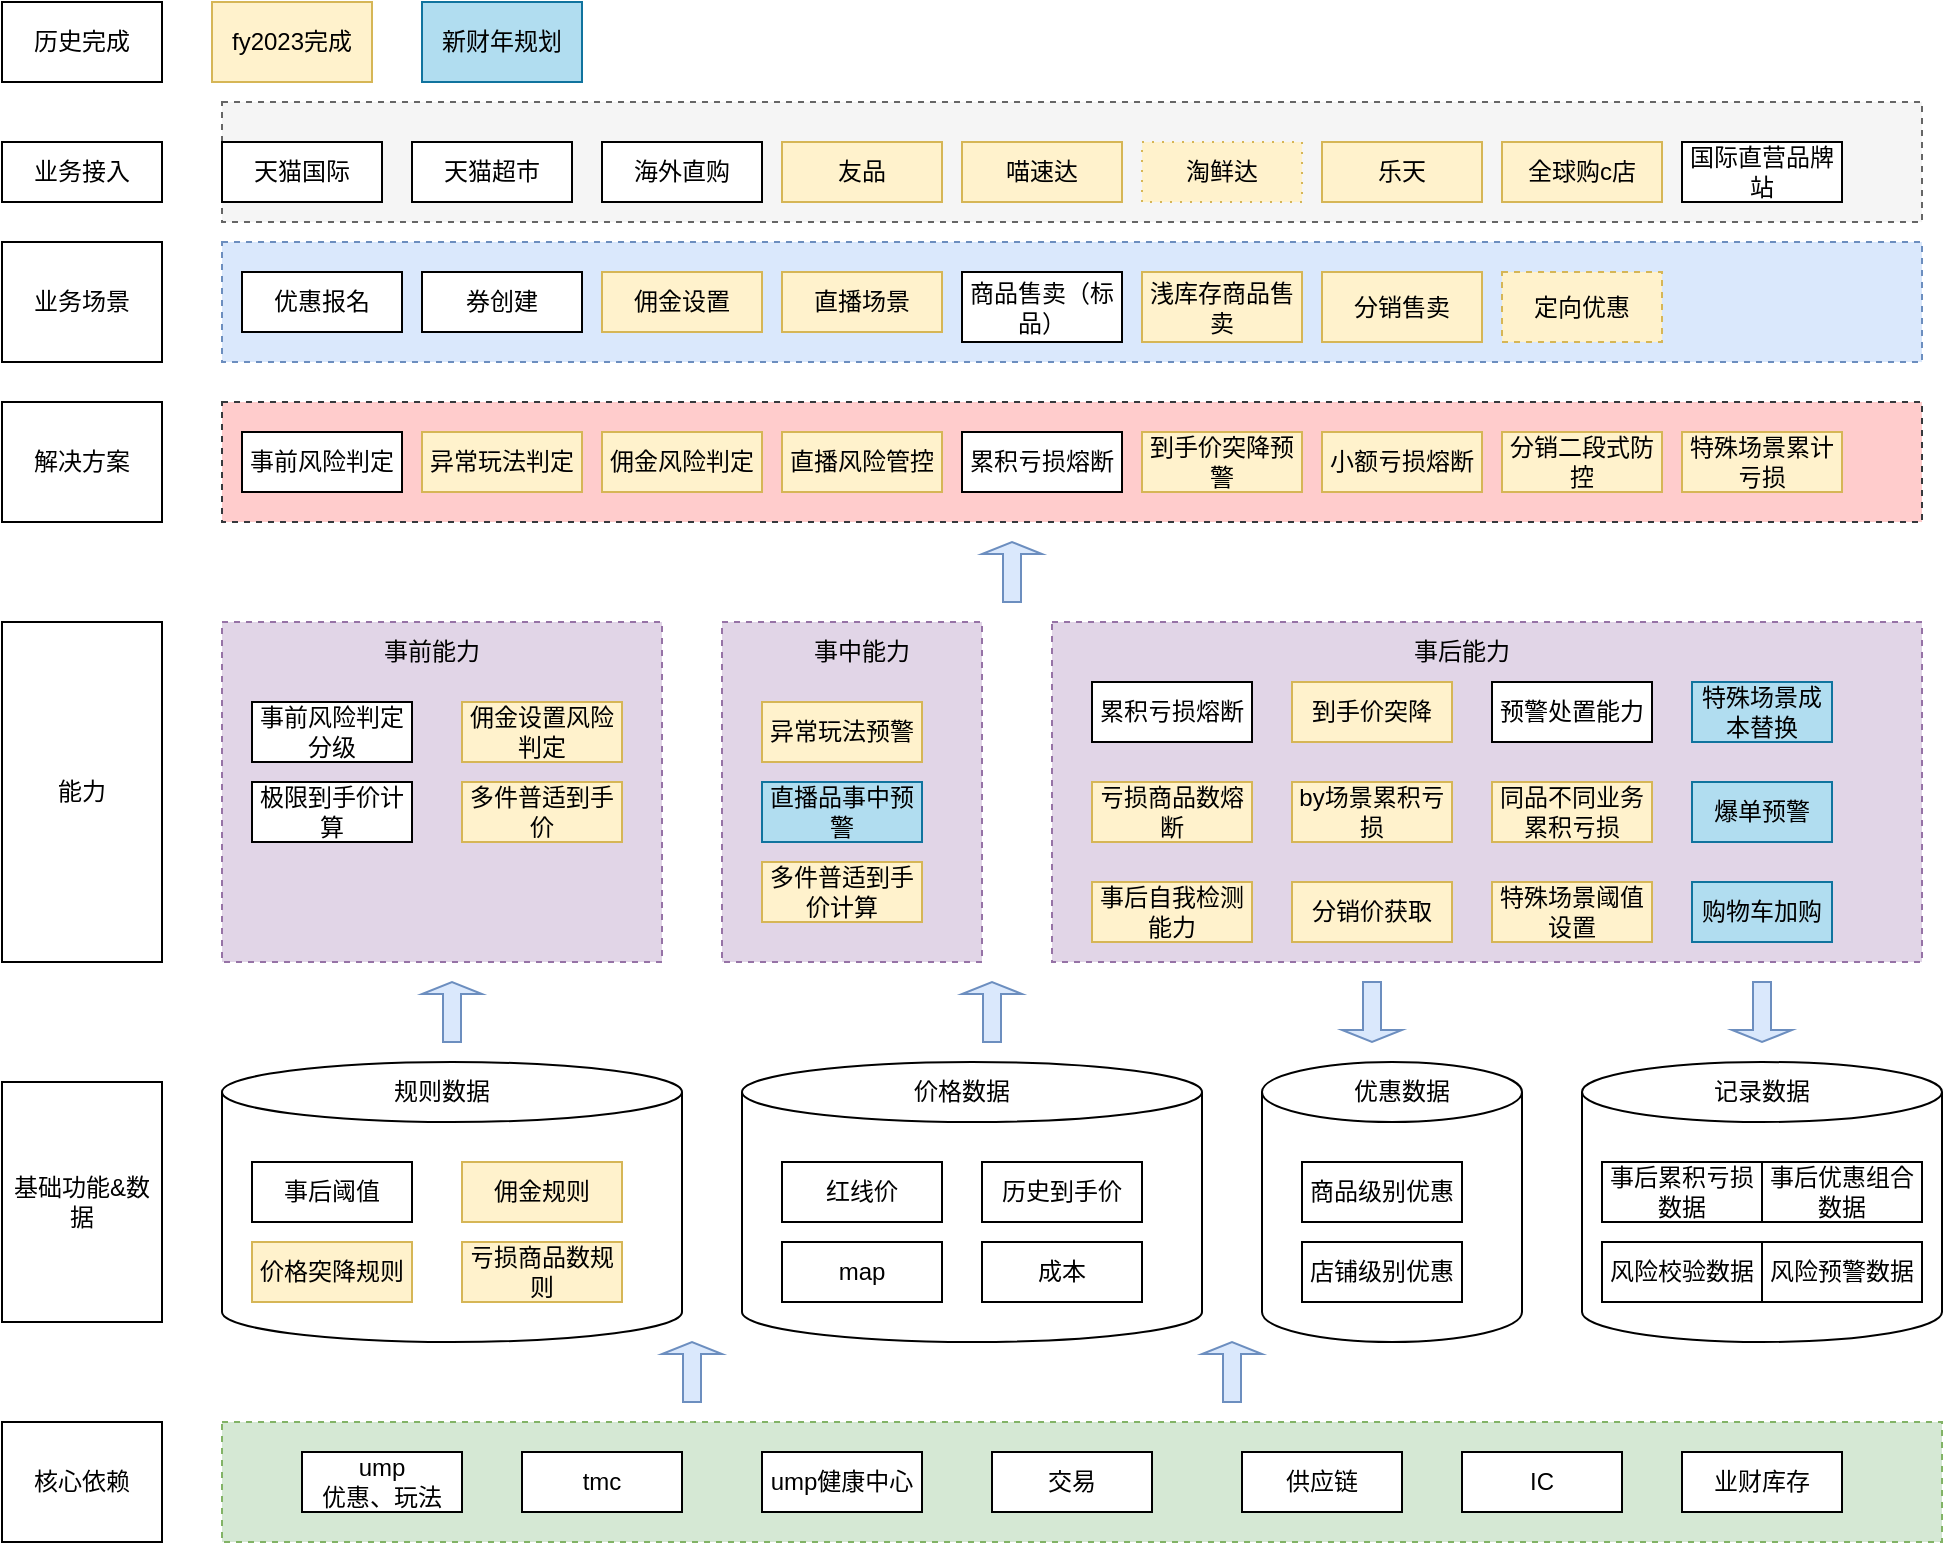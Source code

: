 <mxfile version="15.9.1" type="github">
  <diagram id="yTY_lNMgwtId5UuN9Z8c" name="Page-1">
    <mxGraphModel dx="1623" dy="858" grid="1" gridSize="10" guides="1" tooltips="1" connect="1" arrows="1" fold="1" page="1" pageScale="1" pageWidth="690" pageHeight="980" math="0" shadow="0">
      <root>
        <mxCell id="0" />
        <mxCell id="1" parent="0" />
        <mxCell id="0W3mN6j6yROYZtM8Niyu-175" value="" style="rounded=0;whiteSpace=wrap;html=1;dashed=1;fillColor=#f5f5f5;fontColor=#333333;strokeColor=#666666;" parent="1" vertex="1">
          <mxGeometry x="210" y="130" width="850" height="60" as="geometry" />
        </mxCell>
        <mxCell id="0W3mN6j6yROYZtM8Niyu-115" value="" style="rounded=0;whiteSpace=wrap;html=1;dashed=1;fillColor=#e1d5e7;strokeColor=#9673a6;" parent="1" vertex="1">
          <mxGeometry x="625" y="390" width="435" height="170" as="geometry" />
        </mxCell>
        <mxCell id="0W3mN6j6yROYZtM8Niyu-54" value="业务接入" style="rounded=0;whiteSpace=wrap;html=1;" parent="1" vertex="1">
          <mxGeometry x="100" y="150" width="80" height="30" as="geometry" />
        </mxCell>
        <mxCell id="0W3mN6j6yROYZtM8Niyu-56" value="天猫国际" style="rounded=0;whiteSpace=wrap;html=1;" parent="1" vertex="1">
          <mxGeometry x="210" y="150" width="80" height="30" as="geometry" />
        </mxCell>
        <mxCell id="0W3mN6j6yROYZtM8Niyu-57" value="业务场景" style="rounded=0;whiteSpace=wrap;html=1;" parent="1" vertex="1">
          <mxGeometry x="100" y="200" width="80" height="60" as="geometry" />
        </mxCell>
        <mxCell id="0W3mN6j6yROYZtM8Niyu-58" value="" style="rounded=0;whiteSpace=wrap;html=1;fillColor=#dae8fc;strokeColor=#6c8ebf;dashed=1;" parent="1" vertex="1">
          <mxGeometry x="210" y="200" width="850" height="60" as="geometry" />
        </mxCell>
        <mxCell id="0W3mN6j6yROYZtM8Niyu-59" value="优惠报名" style="rounded=0;whiteSpace=wrap;html=1;" parent="1" vertex="1">
          <mxGeometry x="220" y="215" width="80" height="30" as="geometry" />
        </mxCell>
        <mxCell id="0W3mN6j6yROYZtM8Niyu-60" value="券创建" style="rounded=0;whiteSpace=wrap;html=1;" parent="1" vertex="1">
          <mxGeometry x="310" y="215" width="80" height="30" as="geometry" />
        </mxCell>
        <mxCell id="0W3mN6j6yROYZtM8Niyu-61" value="佣金设置" style="rounded=0;whiteSpace=wrap;html=1;fillColor=#fff2cc;strokeColor=#d6b656;" parent="1" vertex="1">
          <mxGeometry x="400" y="215" width="80" height="30" as="geometry" />
        </mxCell>
        <mxCell id="0W3mN6j6yROYZtM8Niyu-62" value="直播场景" style="rounded=0;whiteSpace=wrap;html=1;fillColor=#fff2cc;strokeColor=#d6b656;" parent="1" vertex="1">
          <mxGeometry x="490" y="215" width="80" height="30" as="geometry" />
        </mxCell>
        <mxCell id="0W3mN6j6yROYZtM8Niyu-63" value="商品售卖（标品）" style="rounded=0;whiteSpace=wrap;html=1;" parent="1" vertex="1">
          <mxGeometry x="580" y="215" width="80" height="35" as="geometry" />
        </mxCell>
        <mxCell id="0W3mN6j6yROYZtM8Niyu-64" value="浅库存商品售卖" style="rounded=0;whiteSpace=wrap;html=1;fillColor=#fff2cc;strokeColor=#d6b656;" parent="1" vertex="1">
          <mxGeometry x="670" y="215" width="80" height="35" as="geometry" />
        </mxCell>
        <mxCell id="0W3mN6j6yROYZtM8Niyu-66" value="分销售卖" style="rounded=0;whiteSpace=wrap;html=1;fillColor=#fff2cc;strokeColor=#d6b656;" parent="1" vertex="1">
          <mxGeometry x="760" y="215" width="80" height="35" as="geometry" />
        </mxCell>
        <mxCell id="0W3mN6j6yROYZtM8Niyu-67" value="天猫超市" style="rounded=0;whiteSpace=wrap;html=1;" parent="1" vertex="1">
          <mxGeometry x="305" y="150" width="80" height="30" as="geometry" />
        </mxCell>
        <mxCell id="0W3mN6j6yROYZtM8Niyu-68" value="喵速达" style="rounded=0;whiteSpace=wrap;html=1;fillColor=#fff2cc;strokeColor=#d6b656;" parent="1" vertex="1">
          <mxGeometry x="580" y="150" width="80" height="30" as="geometry" />
        </mxCell>
        <mxCell id="0W3mN6j6yROYZtM8Niyu-69" value="淘鲜达" style="rounded=0;whiteSpace=wrap;html=1;fillColor=#fff2cc;strokeColor=#d6b656;dashed=1;dashPattern=1 4;" parent="1" vertex="1">
          <mxGeometry x="670" y="150" width="80" height="30" as="geometry" />
        </mxCell>
        <mxCell id="0W3mN6j6yROYZtM8Niyu-70" value="海外直购" style="rounded=0;whiteSpace=wrap;html=1;" parent="1" vertex="1">
          <mxGeometry x="400" y="150" width="80" height="30" as="geometry" />
        </mxCell>
        <mxCell id="0W3mN6j6yROYZtM8Niyu-71" value="友品" style="rounded=0;whiteSpace=wrap;html=1;fillColor=#fff2cc;strokeColor=#d6b656;" parent="1" vertex="1">
          <mxGeometry x="490" y="150" width="80" height="30" as="geometry" />
        </mxCell>
        <mxCell id="0W3mN6j6yROYZtM8Niyu-72" value="乐天" style="rounded=0;whiteSpace=wrap;html=1;fillColor=#fff2cc;strokeColor=#d6b656;" parent="1" vertex="1">
          <mxGeometry x="760" y="150" width="80" height="30" as="geometry" />
        </mxCell>
        <mxCell id="0W3mN6j6yROYZtM8Niyu-73" value="解决方案" style="rounded=0;whiteSpace=wrap;html=1;" parent="1" vertex="1">
          <mxGeometry x="100" y="280" width="80" height="60" as="geometry" />
        </mxCell>
        <mxCell id="0W3mN6j6yROYZtM8Niyu-74" value="" style="rounded=0;whiteSpace=wrap;html=1;fillColor=#ffcccc;strokeColor=#36393d;dashed=1;" parent="1" vertex="1">
          <mxGeometry x="210" y="280" width="850" height="60" as="geometry" />
        </mxCell>
        <mxCell id="0W3mN6j6yROYZtM8Niyu-75" value="事前风险判定" style="rounded=0;whiteSpace=wrap;html=1;" parent="1" vertex="1">
          <mxGeometry x="220" y="295" width="80" height="30" as="geometry" />
        </mxCell>
        <mxCell id="0W3mN6j6yROYZtM8Niyu-76" value="异常玩法判定" style="rounded=0;whiteSpace=wrap;html=1;fillColor=#fff2cc;strokeColor=#d6b656;" parent="1" vertex="1">
          <mxGeometry x="310" y="295" width="80" height="30" as="geometry" />
        </mxCell>
        <mxCell id="0W3mN6j6yROYZtM8Niyu-77" value="佣金风险判定" style="rounded=0;whiteSpace=wrap;html=1;fillColor=#fff2cc;strokeColor=#d6b656;" parent="1" vertex="1">
          <mxGeometry x="400" y="295" width="80" height="30" as="geometry" />
        </mxCell>
        <mxCell id="0W3mN6j6yROYZtM8Niyu-78" value="直播风险管控" style="rounded=0;whiteSpace=wrap;html=1;fillColor=#fff2cc;strokeColor=#d6b656;" parent="1" vertex="1">
          <mxGeometry x="490" y="295" width="80" height="30" as="geometry" />
        </mxCell>
        <mxCell id="0W3mN6j6yROYZtM8Niyu-79" value="累积亏损熔断" style="rounded=0;whiteSpace=wrap;html=1;" parent="1" vertex="1">
          <mxGeometry x="580" y="295" width="80" height="30" as="geometry" />
        </mxCell>
        <mxCell id="0W3mN6j6yROYZtM8Niyu-80" value="小额亏损熔断" style="rounded=0;whiteSpace=wrap;html=1;fillColor=#fff2cc;strokeColor=#d6b656;" parent="1" vertex="1">
          <mxGeometry x="760" y="295" width="80" height="30" as="geometry" />
        </mxCell>
        <mxCell id="0W3mN6j6yROYZtM8Niyu-81" value="分销二段式防控" style="rounded=0;whiteSpace=wrap;html=1;fillColor=#fff2cc;strokeColor=#d6b656;" parent="1" vertex="1">
          <mxGeometry x="850" y="295" width="80" height="30" as="geometry" />
        </mxCell>
        <mxCell id="0W3mN6j6yROYZtM8Niyu-89" value="到手价突降" style="rounded=0;whiteSpace=wrap;html=1;fillColor=#fff2cc;strokeColor=#d6b656;" parent="1" vertex="1">
          <mxGeometry x="745" y="420" width="80" height="30" as="geometry" />
        </mxCell>
        <mxCell id="0W3mN6j6yROYZtM8Niyu-90" value="亏损商品数熔断" style="rounded=0;whiteSpace=wrap;html=1;fillColor=#fff2cc;strokeColor=#d6b656;" parent="1" vertex="1">
          <mxGeometry x="645" y="470" width="80" height="30" as="geometry" />
        </mxCell>
        <mxCell id="0W3mN6j6yROYZtM8Niyu-91" value="分销价获取" style="rounded=0;whiteSpace=wrap;html=1;fillColor=#fff2cc;strokeColor=#d6b656;" parent="1" vertex="1">
          <mxGeometry x="745" y="520" width="80" height="30" as="geometry" />
        </mxCell>
        <mxCell id="0W3mN6j6yROYZtM8Niyu-94" value="到手价突降预警" style="rounded=0;whiteSpace=wrap;html=1;fillColor=#fff2cc;strokeColor=#d6b656;" parent="1" vertex="1">
          <mxGeometry x="670" y="295" width="80" height="30" as="geometry" />
        </mxCell>
        <mxCell id="0W3mN6j6yROYZtM8Niyu-96" value="by场景累积亏损" style="rounded=0;whiteSpace=wrap;html=1;fillColor=#fff2cc;strokeColor=#d6b656;" parent="1" vertex="1">
          <mxGeometry x="745" y="470" width="80" height="30" as="geometry" />
        </mxCell>
        <mxCell id="0W3mN6j6yROYZtM8Niyu-97" value="定向优惠" style="rounded=0;whiteSpace=wrap;html=1;fillColor=#fff2cc;strokeColor=#d6b656;dashed=1;" parent="1" vertex="1">
          <mxGeometry x="850" y="215" width="80" height="35" as="geometry" />
        </mxCell>
        <mxCell id="0W3mN6j6yROYZtM8Niyu-98" value="特殊场景累计亏损" style="rounded=0;whiteSpace=wrap;html=1;fillColor=#fff2cc;strokeColor=#d6b656;" parent="1" vertex="1">
          <mxGeometry x="940" y="295" width="80" height="30" as="geometry" />
        </mxCell>
        <mxCell id="0W3mN6j6yROYZtM8Niyu-99" value="事后自我检测能力" style="rounded=0;whiteSpace=wrap;html=1;fillColor=#fff2cc;strokeColor=#d6b656;" parent="1" vertex="1">
          <mxGeometry x="645" y="520" width="80" height="30" as="geometry" />
        </mxCell>
        <mxCell id="0W3mN6j6yROYZtM8Niyu-100" value="能力" style="rounded=0;whiteSpace=wrap;html=1;" parent="1" vertex="1">
          <mxGeometry x="100" y="390" width="80" height="170" as="geometry" />
        </mxCell>
        <mxCell id="0W3mN6j6yROYZtM8Niyu-101" value="" style="rounded=0;whiteSpace=wrap;html=1;dashed=1;fillColor=#e1d5e7;strokeColor=#9673a6;" parent="1" vertex="1">
          <mxGeometry x="210" y="390" width="220" height="170" as="geometry" />
        </mxCell>
        <mxCell id="0W3mN6j6yROYZtM8Niyu-102" value="事前能力" style="text;html=1;strokeColor=none;fillColor=none;align=center;verticalAlign=middle;whiteSpace=wrap;rounded=0;" parent="1" vertex="1">
          <mxGeometry x="285" y="390" width="60" height="30" as="geometry" />
        </mxCell>
        <mxCell id="0W3mN6j6yROYZtM8Niyu-103" value="事前风险判定分级" style="rounded=0;whiteSpace=wrap;html=1;" parent="1" vertex="1">
          <mxGeometry x="225" y="430" width="80" height="30" as="geometry" />
        </mxCell>
        <mxCell id="0W3mN6j6yROYZtM8Niyu-104" value="佣金设置风险判定" style="rounded=0;whiteSpace=wrap;html=1;fillColor=#fff2cc;strokeColor=#d6b656;" parent="1" vertex="1">
          <mxGeometry x="330" y="430" width="80" height="30" as="geometry" />
        </mxCell>
        <mxCell id="0W3mN6j6yROYZtM8Niyu-105" value="极限到手价计算" style="rounded=0;whiteSpace=wrap;html=1;" parent="1" vertex="1">
          <mxGeometry x="225" y="470" width="80" height="30" as="geometry" />
        </mxCell>
        <mxCell id="0W3mN6j6yROYZtM8Niyu-106" value="多件普适到手价" style="rounded=0;whiteSpace=wrap;html=1;fillColor=#fff2cc;strokeColor=#d6b656;" parent="1" vertex="1">
          <mxGeometry x="330" y="470" width="80" height="30" as="geometry" />
        </mxCell>
        <mxCell id="0W3mN6j6yROYZtM8Niyu-107" value="" style="rounded=0;whiteSpace=wrap;html=1;dashed=1;fillColor=#e1d5e7;strokeColor=#9673a6;" parent="1" vertex="1">
          <mxGeometry x="460" y="390" width="130" height="170" as="geometry" />
        </mxCell>
        <mxCell id="0W3mN6j6yROYZtM8Niyu-108" value="事中能力" style="text;html=1;strokeColor=none;fillColor=none;align=center;verticalAlign=middle;whiteSpace=wrap;rounded=0;" parent="1" vertex="1">
          <mxGeometry x="500" y="390" width="60" height="30" as="geometry" />
        </mxCell>
        <mxCell id="0W3mN6j6yROYZtM8Niyu-109" value="异常玩法预警" style="rounded=0;whiteSpace=wrap;html=1;fillColor=#fff2cc;strokeColor=#d6b656;" parent="1" vertex="1">
          <mxGeometry x="480" y="430" width="80" height="30" as="geometry" />
        </mxCell>
        <mxCell id="0W3mN6j6yROYZtM8Niyu-111" value="直播品事中预警" style="rounded=0;whiteSpace=wrap;html=1;fillColor=#b1ddf0;strokeColor=#10739e;" parent="1" vertex="1">
          <mxGeometry x="480" y="470" width="80" height="30" as="geometry" />
        </mxCell>
        <mxCell id="0W3mN6j6yROYZtM8Niyu-113" value="多件普适到手价计算" style="rounded=0;whiteSpace=wrap;html=1;fillColor=#fff2cc;strokeColor=#d6b656;" parent="1" vertex="1">
          <mxGeometry x="480" y="510" width="80" height="30" as="geometry" />
        </mxCell>
        <mxCell id="0W3mN6j6yROYZtM8Niyu-116" value="事后能力" style="text;html=1;strokeColor=none;fillColor=none;align=center;verticalAlign=middle;whiteSpace=wrap;rounded=0;" parent="1" vertex="1">
          <mxGeometry x="800" y="390" width="60" height="30" as="geometry" />
        </mxCell>
        <mxCell id="0W3mN6j6yROYZtM8Niyu-88" value="累积亏损熔断" style="rounded=0;whiteSpace=wrap;html=1;" parent="1" vertex="1">
          <mxGeometry x="645" y="420" width="80" height="30" as="geometry" />
        </mxCell>
        <mxCell id="0W3mN6j6yROYZtM8Niyu-120" value="全球购c店" style="rounded=0;whiteSpace=wrap;html=1;fillColor=#fff2cc;strokeColor=#d6b656;" parent="1" vertex="1">
          <mxGeometry x="850" y="150" width="80" height="30" as="geometry" />
        </mxCell>
        <mxCell id="0W3mN6j6yROYZtM8Niyu-121" value="预警处置能力" style="rounded=0;whiteSpace=wrap;html=1;" parent="1" vertex="1">
          <mxGeometry x="845" y="420" width="80" height="30" as="geometry" />
        </mxCell>
        <mxCell id="0W3mN6j6yROYZtM8Niyu-122" value="同品不同业务累积亏损" style="rounded=0;whiteSpace=wrap;html=1;fillColor=#fff2cc;strokeColor=#d6b656;" parent="1" vertex="1">
          <mxGeometry x="845" y="470" width="80" height="30" as="geometry" />
        </mxCell>
        <mxCell id="0W3mN6j6yROYZtM8Niyu-124" value="国际直营品牌站" style="rounded=0;whiteSpace=wrap;html=1;" parent="1" vertex="1">
          <mxGeometry x="940" y="150" width="80" height="30" as="geometry" />
        </mxCell>
        <mxCell id="0W3mN6j6yROYZtM8Niyu-125" value="特殊场景阈值设置" style="rounded=0;whiteSpace=wrap;html=1;fillColor=#fff2cc;strokeColor=#d6b656;" parent="1" vertex="1">
          <mxGeometry x="845" y="520" width="80" height="30" as="geometry" />
        </mxCell>
        <mxCell id="0W3mN6j6yROYZtM8Niyu-126" value="基础功能&amp;amp;数据" style="rounded=0;whiteSpace=wrap;html=1;" parent="1" vertex="1">
          <mxGeometry x="100" y="620" width="80" height="120" as="geometry" />
        </mxCell>
        <mxCell id="0W3mN6j6yROYZtM8Niyu-127" value="" style="shape=cylinder3;whiteSpace=wrap;html=1;boundedLbl=1;backgroundOutline=1;size=15;" parent="1" vertex="1">
          <mxGeometry x="210" y="610" width="230" height="140" as="geometry" />
        </mxCell>
        <mxCell id="0W3mN6j6yROYZtM8Niyu-129" value="规则数据" style="text;html=1;strokeColor=none;fillColor=none;align=center;verticalAlign=middle;whiteSpace=wrap;rounded=0;" parent="1" vertex="1">
          <mxGeometry x="290" y="610" width="60" height="30" as="geometry" />
        </mxCell>
        <mxCell id="0W3mN6j6yROYZtM8Niyu-130" value="" style="shape=cylinder3;whiteSpace=wrap;html=1;boundedLbl=1;backgroundOutline=1;size=15;" parent="1" vertex="1">
          <mxGeometry x="470" y="610" width="230" height="140" as="geometry" />
        </mxCell>
        <mxCell id="0W3mN6j6yROYZtM8Niyu-131" value="价格数据" style="text;html=1;strokeColor=none;fillColor=none;align=center;verticalAlign=middle;whiteSpace=wrap;rounded=0;" parent="1" vertex="1">
          <mxGeometry x="550" y="610" width="60" height="30" as="geometry" />
        </mxCell>
        <mxCell id="0W3mN6j6yROYZtM8Niyu-132" value="" style="shape=cylinder3;whiteSpace=wrap;html=1;boundedLbl=1;backgroundOutline=1;size=15;" parent="1" vertex="1">
          <mxGeometry x="730" y="610" width="130" height="140" as="geometry" />
        </mxCell>
        <mxCell id="0W3mN6j6yROYZtM8Niyu-133" value="优惠数据" style="text;html=1;strokeColor=none;fillColor=none;align=center;verticalAlign=middle;whiteSpace=wrap;rounded=0;" parent="1" vertex="1">
          <mxGeometry x="770" y="610" width="60" height="30" as="geometry" />
        </mxCell>
        <mxCell id="0W3mN6j6yROYZtM8Niyu-135" value="事后阈值" style="rounded=0;whiteSpace=wrap;html=1;" parent="1" vertex="1">
          <mxGeometry x="225" y="660" width="80" height="30" as="geometry" />
        </mxCell>
        <mxCell id="0W3mN6j6yROYZtM8Niyu-136" value="佣金规则" style="rounded=0;whiteSpace=wrap;html=1;fillColor=#fff2cc;strokeColor=#d6b656;" parent="1" vertex="1">
          <mxGeometry x="330" y="660" width="80" height="30" as="geometry" />
        </mxCell>
        <mxCell id="0W3mN6j6yROYZtM8Niyu-137" value="价格突降规则" style="rounded=0;whiteSpace=wrap;html=1;fillColor=#fff2cc;strokeColor=#d6b656;" parent="1" vertex="1">
          <mxGeometry x="225" y="700" width="80" height="30" as="geometry" />
        </mxCell>
        <mxCell id="0W3mN6j6yROYZtM8Niyu-138" value="亏损商品数规则" style="rounded=0;whiteSpace=wrap;html=1;fillColor=#fff2cc;strokeColor=#d6b656;" parent="1" vertex="1">
          <mxGeometry x="330" y="700" width="80" height="30" as="geometry" />
        </mxCell>
        <mxCell id="0W3mN6j6yROYZtM8Niyu-139" value="红线价" style="rounded=0;whiteSpace=wrap;html=1;" parent="1" vertex="1">
          <mxGeometry x="490" y="660" width="80" height="30" as="geometry" />
        </mxCell>
        <mxCell id="0W3mN6j6yROYZtM8Niyu-140" value="历史到手价" style="rounded=0;whiteSpace=wrap;html=1;" parent="1" vertex="1">
          <mxGeometry x="590" y="660" width="80" height="30" as="geometry" />
        </mxCell>
        <mxCell id="0W3mN6j6yROYZtM8Niyu-141" value="map" style="rounded=0;whiteSpace=wrap;html=1;" parent="1" vertex="1">
          <mxGeometry x="490" y="700" width="80" height="30" as="geometry" />
        </mxCell>
        <mxCell id="0W3mN6j6yROYZtM8Niyu-142" value="成本" style="rounded=0;whiteSpace=wrap;html=1;" parent="1" vertex="1">
          <mxGeometry x="590" y="700" width="80" height="30" as="geometry" />
        </mxCell>
        <mxCell id="0W3mN6j6yROYZtM8Niyu-143" value="商品级别优惠" style="rounded=0;whiteSpace=wrap;html=1;" parent="1" vertex="1">
          <mxGeometry x="750" y="660" width="80" height="30" as="geometry" />
        </mxCell>
        <mxCell id="0W3mN6j6yROYZtM8Niyu-144" value="店铺级别优惠" style="rounded=0;whiteSpace=wrap;html=1;" parent="1" vertex="1">
          <mxGeometry x="750" y="700" width="80" height="30" as="geometry" />
        </mxCell>
        <mxCell id="0W3mN6j6yROYZtM8Niyu-145" value="" style="shape=cylinder3;whiteSpace=wrap;html=1;boundedLbl=1;backgroundOutline=1;size=15;" parent="1" vertex="1">
          <mxGeometry x="890" y="610" width="180" height="140" as="geometry" />
        </mxCell>
        <mxCell id="0W3mN6j6yROYZtM8Niyu-146" value="记录数据" style="text;html=1;strokeColor=none;fillColor=none;align=center;verticalAlign=middle;whiteSpace=wrap;rounded=0;" parent="1" vertex="1">
          <mxGeometry x="950" y="610" width="60" height="30" as="geometry" />
        </mxCell>
        <mxCell id="0W3mN6j6yROYZtM8Niyu-147" value="事后累积亏损数据" style="rounded=0;whiteSpace=wrap;html=1;" parent="1" vertex="1">
          <mxGeometry x="900" y="660" width="80" height="30" as="geometry" />
        </mxCell>
        <mxCell id="0W3mN6j6yROYZtM8Niyu-148" value="风险预警数据" style="rounded=0;whiteSpace=wrap;html=1;" parent="1" vertex="1">
          <mxGeometry x="980" y="700" width="80" height="30" as="geometry" />
        </mxCell>
        <mxCell id="0W3mN6j6yROYZtM8Niyu-149" value="风险校验数据" style="rounded=0;whiteSpace=wrap;html=1;" parent="1" vertex="1">
          <mxGeometry x="900" y="700" width="80" height="30" as="geometry" />
        </mxCell>
        <mxCell id="0W3mN6j6yROYZtM8Niyu-150" value="事后优惠组合数据" style="rounded=0;whiteSpace=wrap;html=1;" parent="1" vertex="1">
          <mxGeometry x="980" y="660" width="80" height="30" as="geometry" />
        </mxCell>
        <mxCell id="0W3mN6j6yROYZtM8Niyu-151" value="核心依赖" style="rounded=0;whiteSpace=wrap;html=1;" parent="1" vertex="1">
          <mxGeometry x="100" y="790" width="80" height="60" as="geometry" />
        </mxCell>
        <mxCell id="0W3mN6j6yROYZtM8Niyu-164" value="" style="rounded=0;whiteSpace=wrap;html=1;dashed=1;fillColor=#d5e8d4;strokeColor=#82b366;" parent="1" vertex="1">
          <mxGeometry x="210" y="790" width="860" height="60" as="geometry" />
        </mxCell>
        <mxCell id="0W3mN6j6yROYZtM8Niyu-165" value="ump&lt;br&gt;优惠、玩法" style="rounded=0;whiteSpace=wrap;html=1;" parent="1" vertex="1">
          <mxGeometry x="250" y="805" width="80" height="30" as="geometry" />
        </mxCell>
        <mxCell id="0W3mN6j6yROYZtM8Niyu-166" value="tmc" style="rounded=0;whiteSpace=wrap;html=1;" parent="1" vertex="1">
          <mxGeometry x="360" y="805" width="80" height="30" as="geometry" />
        </mxCell>
        <mxCell id="0W3mN6j6yROYZtM8Niyu-167" value="ump健康中心" style="rounded=0;whiteSpace=wrap;html=1;" parent="1" vertex="1">
          <mxGeometry x="480" y="805" width="80" height="30" as="geometry" />
        </mxCell>
        <mxCell id="0W3mN6j6yROYZtM8Niyu-168" value="交易" style="rounded=0;whiteSpace=wrap;html=1;" parent="1" vertex="1">
          <mxGeometry x="595" y="805" width="80" height="30" as="geometry" />
        </mxCell>
        <mxCell id="0W3mN6j6yROYZtM8Niyu-169" value="供应链" style="rounded=0;whiteSpace=wrap;html=1;" parent="1" vertex="1">
          <mxGeometry x="720" y="805" width="80" height="30" as="geometry" />
        </mxCell>
        <mxCell id="0W3mN6j6yROYZtM8Niyu-170" value="业财库存" style="rounded=0;whiteSpace=wrap;html=1;" parent="1" vertex="1">
          <mxGeometry x="940" y="805" width="80" height="30" as="geometry" />
        </mxCell>
        <mxCell id="0W3mN6j6yROYZtM8Niyu-172" value="IC" style="rounded=0;whiteSpace=wrap;html=1;" parent="1" vertex="1">
          <mxGeometry x="830" y="805" width="80" height="30" as="geometry" />
        </mxCell>
        <mxCell id="0W3mN6j6yROYZtM8Niyu-176" value="fy2023完成" style="rounded=0;whiteSpace=wrap;html=1;fillColor=#fff2cc;strokeColor=#d6b656;" parent="1" vertex="1">
          <mxGeometry x="205" y="80" width="80" height="40" as="geometry" />
        </mxCell>
        <mxCell id="0W3mN6j6yROYZtM8Niyu-177" value="历史完成" style="rounded=0;whiteSpace=wrap;html=1;gradientColor=none;" parent="1" vertex="1">
          <mxGeometry x="100" y="80" width="80" height="40" as="geometry" />
        </mxCell>
        <mxCell id="0W3mN6j6yROYZtM8Niyu-198" value="新财年规划" style="rounded=0;whiteSpace=wrap;html=1;fillColor=#b1ddf0;strokeColor=#10739e;" parent="1" vertex="1">
          <mxGeometry x="310" y="80" width="80" height="40" as="geometry" />
        </mxCell>
        <mxCell id="0W3mN6j6yROYZtM8Niyu-202" value="特殊场景成本替换" style="rounded=0;whiteSpace=wrap;html=1;fillColor=#b1ddf0;strokeColor=#10739e;" parent="1" vertex="1">
          <mxGeometry x="945" y="420" width="70" height="30" as="geometry" />
        </mxCell>
        <mxCell id="0W3mN6j6yROYZtM8Niyu-203" value="爆单预警" style="rounded=0;whiteSpace=wrap;html=1;fillColor=#b1ddf0;strokeColor=#10739e;" parent="1" vertex="1">
          <mxGeometry x="945" y="470" width="70" height="30" as="geometry" />
        </mxCell>
        <mxCell id="0W3mN6j6yROYZtM8Niyu-204" value="购物车加购" style="rounded=0;whiteSpace=wrap;html=1;fillColor=#b1ddf0;strokeColor=#10739e;" parent="1" vertex="1">
          <mxGeometry x="945" y="520" width="70" height="30" as="geometry" />
        </mxCell>
        <mxCell id="DoPvSjXR7QSpcE6-7joV-1" value="" style="shape=singleArrow;direction=north;whiteSpace=wrap;html=1;strokeColor=#6c8ebf;fillColor=#dae8fc;" vertex="1" parent="1">
          <mxGeometry x="430" y="750" width="30" height="30" as="geometry" />
        </mxCell>
        <mxCell id="DoPvSjXR7QSpcE6-7joV-2" value="" style="shape=singleArrow;direction=north;whiteSpace=wrap;html=1;strokeColor=#6c8ebf;fillColor=#dae8fc;" vertex="1" parent="1">
          <mxGeometry x="700" y="750" width="30" height="30" as="geometry" />
        </mxCell>
        <mxCell id="DoPvSjXR7QSpcE6-7joV-3" value="" style="shape=singleArrow;direction=north;whiteSpace=wrap;html=1;strokeColor=#6c8ebf;fillColor=#dae8fc;" vertex="1" parent="1">
          <mxGeometry x="310" y="570" width="30" height="30" as="geometry" />
        </mxCell>
        <mxCell id="DoPvSjXR7QSpcE6-7joV-7" value="" style="shape=singleArrow;direction=north;whiteSpace=wrap;html=1;strokeColor=#6c8ebf;fillColor=#dae8fc;" vertex="1" parent="1">
          <mxGeometry x="580" y="570" width="30" height="30" as="geometry" />
        </mxCell>
        <mxCell id="DoPvSjXR7QSpcE6-7joV-8" value="" style="shape=singleArrow;direction=south;whiteSpace=wrap;html=1;strokeColor=#6c8ebf;fillColor=#dae8fc;" vertex="1" parent="1">
          <mxGeometry x="770" y="570" width="30" height="30" as="geometry" />
        </mxCell>
        <mxCell id="DoPvSjXR7QSpcE6-7joV-9" value="" style="shape=singleArrow;direction=south;whiteSpace=wrap;html=1;strokeColor=#6c8ebf;fillColor=#dae8fc;" vertex="1" parent="1">
          <mxGeometry x="965" y="570" width="30" height="30" as="geometry" />
        </mxCell>
        <mxCell id="DoPvSjXR7QSpcE6-7joV-11" value="" style="shape=singleArrow;direction=north;whiteSpace=wrap;html=1;strokeColor=#6c8ebf;fillColor=#dae8fc;" vertex="1" parent="1">
          <mxGeometry x="590" y="350" width="30" height="30" as="geometry" />
        </mxCell>
      </root>
    </mxGraphModel>
  </diagram>
</mxfile>
